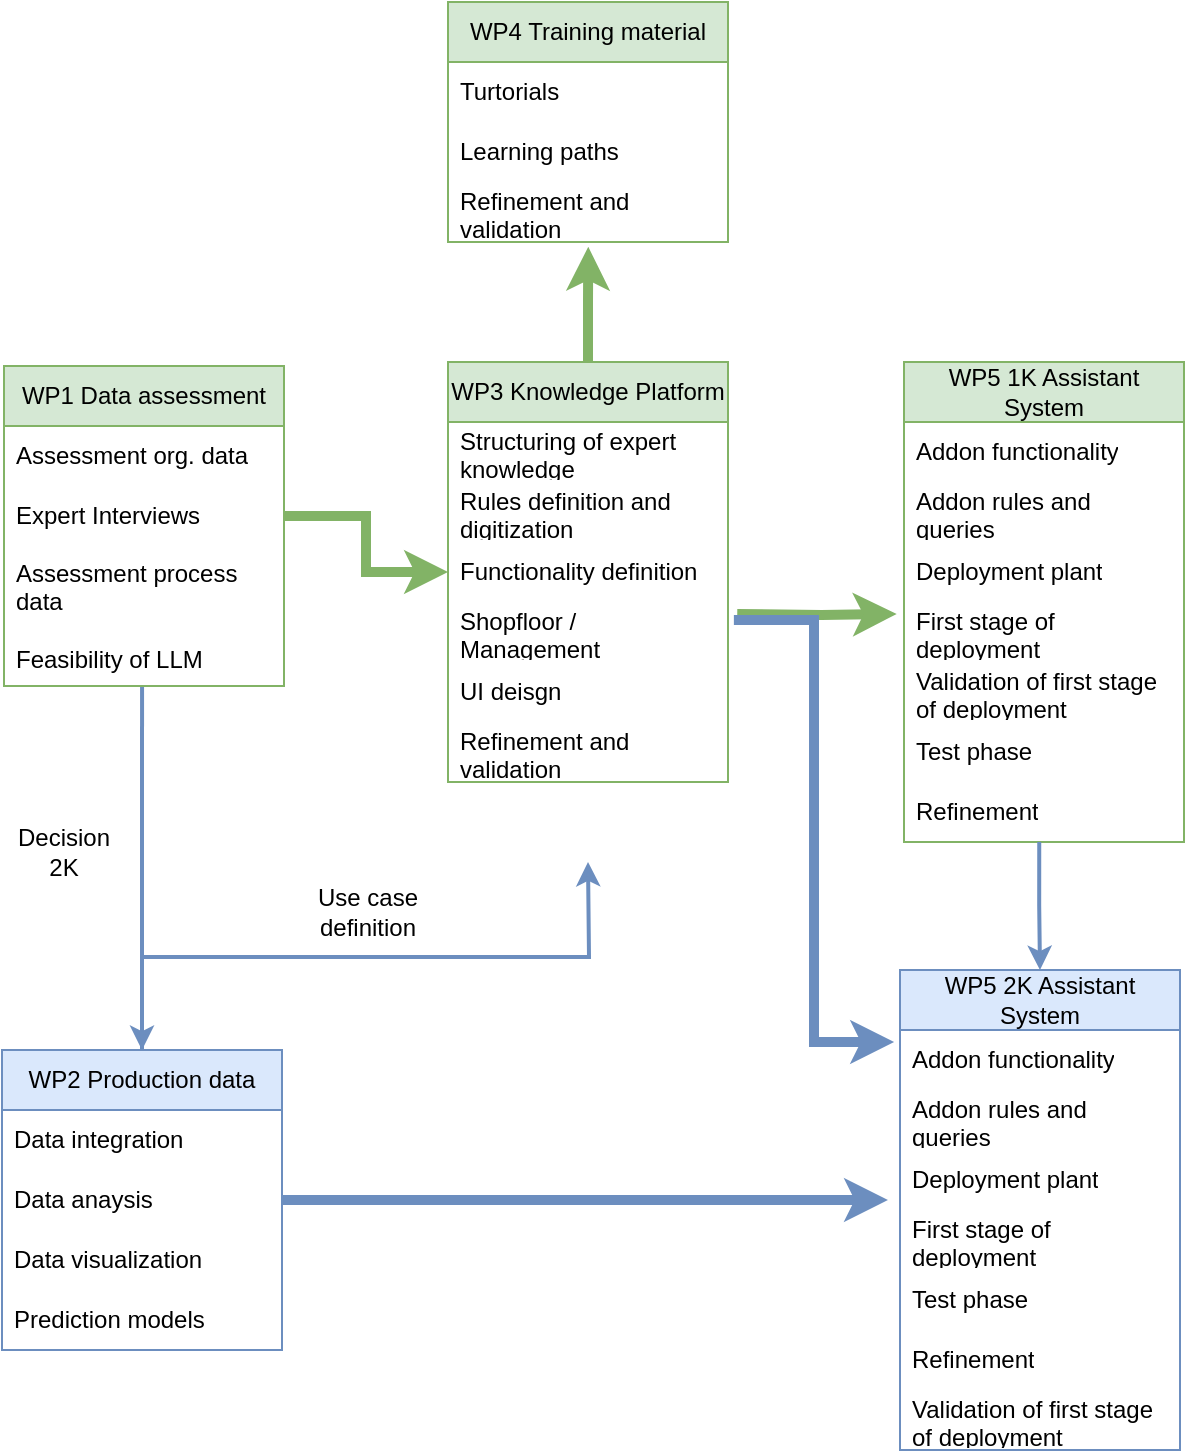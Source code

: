 <mxfile version="21.6.5" type="github">
  <diagram name="Seite-1" id="NLviwZArhk9H0bMJ9Qby">
    <mxGraphModel dx="1348" dy="749" grid="1" gridSize="10" guides="1" tooltips="1" connect="1" arrows="1" fold="1" page="1" pageScale="1" pageWidth="1169" pageHeight="827" math="0" shadow="0">
      <root>
        <mxCell id="0" />
        <mxCell id="1" parent="0" />
        <mxCell id="QSvsyt5XVw0lKaXECwNc-2" value="WP1 Data assessment" style="swimlane;fontStyle=0;childLayout=stackLayout;horizontal=1;startSize=30;horizontalStack=0;resizeParent=1;resizeParentMax=0;resizeLast=0;collapsible=1;marginBottom=0;whiteSpace=wrap;html=1;fillColor=#d5e8d4;strokeColor=#82b366;" parent="1" vertex="1">
          <mxGeometry x="138" y="232" width="140" height="160" as="geometry" />
        </mxCell>
        <mxCell id="QSvsyt5XVw0lKaXECwNc-3" value="Assessment org. data" style="text;strokeColor=none;fillColor=none;align=left;verticalAlign=middle;spacingLeft=4;spacingRight=4;overflow=hidden;points=[[0,0.5],[1,0.5]];portConstraint=eastwest;rotatable=0;whiteSpace=wrap;html=1;" parent="QSvsyt5XVw0lKaXECwNc-2" vertex="1">
          <mxGeometry y="30" width="140" height="30" as="geometry" />
        </mxCell>
        <mxCell id="QSvsyt5XVw0lKaXECwNc-4" value="Expert Interviews" style="text;strokeColor=none;fillColor=none;align=left;verticalAlign=middle;spacingLeft=4;spacingRight=4;overflow=hidden;points=[[0,0.5],[1,0.5]];portConstraint=eastwest;rotatable=0;whiteSpace=wrap;html=1;" parent="QSvsyt5XVw0lKaXECwNc-2" vertex="1">
          <mxGeometry y="60" width="140" height="30" as="geometry" />
        </mxCell>
        <mxCell id="QSvsyt5XVw0lKaXECwNc-5" value="Assessment process data&lt;br&gt;&lt;br&gt;Feasibility of LLM" style="text;strokeColor=none;fillColor=none;align=left;verticalAlign=middle;spacingLeft=4;spacingRight=4;overflow=hidden;points=[[0,0.5],[1,0.5]];portConstraint=eastwest;rotatable=0;whiteSpace=wrap;html=1;" parent="QSvsyt5XVw0lKaXECwNc-2" vertex="1">
          <mxGeometry y="90" width="140" height="70" as="geometry" />
        </mxCell>
        <mxCell id="QSvsyt5XVw0lKaXECwNc-8" value="WP2 Production data" style="swimlane;fontStyle=0;childLayout=stackLayout;horizontal=1;startSize=30;horizontalStack=0;resizeParent=1;resizeParentMax=0;resizeLast=0;collapsible=1;marginBottom=0;whiteSpace=wrap;html=1;fillColor=#dae8fc;strokeColor=#6c8ebf;" parent="1" vertex="1">
          <mxGeometry x="137" y="574" width="140" height="150" as="geometry" />
        </mxCell>
        <mxCell id="QSvsyt5XVw0lKaXECwNc-9" value="Data integration" style="text;strokeColor=none;fillColor=none;align=left;verticalAlign=middle;spacingLeft=4;spacingRight=4;overflow=hidden;points=[[0,0.5],[1,0.5]];portConstraint=eastwest;rotatable=0;whiteSpace=wrap;html=1;" parent="QSvsyt5XVw0lKaXECwNc-8" vertex="1">
          <mxGeometry y="30" width="140" height="30" as="geometry" />
        </mxCell>
        <mxCell id="QSvsyt5XVw0lKaXECwNc-10" value="Data anaysis" style="text;strokeColor=none;fillColor=none;align=left;verticalAlign=middle;spacingLeft=4;spacingRight=4;overflow=hidden;points=[[0,0.5],[1,0.5]];portConstraint=eastwest;rotatable=0;whiteSpace=wrap;html=1;" parent="QSvsyt5XVw0lKaXECwNc-8" vertex="1">
          <mxGeometry y="60" width="140" height="30" as="geometry" />
        </mxCell>
        <mxCell id="QSvsyt5XVw0lKaXECwNc-11" value="Data visualization" style="text;strokeColor=none;fillColor=none;align=left;verticalAlign=middle;spacingLeft=4;spacingRight=4;overflow=hidden;points=[[0,0.5],[1,0.5]];portConstraint=eastwest;rotatable=0;whiteSpace=wrap;html=1;" parent="QSvsyt5XVw0lKaXECwNc-8" vertex="1">
          <mxGeometry y="90" width="140" height="30" as="geometry" />
        </mxCell>
        <mxCell id="QSvsyt5XVw0lKaXECwNc-39" value="Prediction models" style="text;strokeColor=none;fillColor=none;align=left;verticalAlign=middle;spacingLeft=4;spacingRight=4;overflow=hidden;points=[[0,0.5],[1,0.5]];portConstraint=eastwest;rotatable=0;whiteSpace=wrap;html=1;" parent="QSvsyt5XVw0lKaXECwNc-8" vertex="1">
          <mxGeometry y="120" width="140" height="30" as="geometry" />
        </mxCell>
        <mxCell id="QSvsyt5XVw0lKaXECwNc-12" value="WP4 Training material" style="swimlane;fontStyle=0;childLayout=stackLayout;horizontal=1;startSize=30;horizontalStack=0;resizeParent=1;resizeParentMax=0;resizeLast=0;collapsible=1;marginBottom=0;whiteSpace=wrap;html=1;fillColor=#d5e8d4;strokeColor=#82b366;" parent="1" vertex="1">
          <mxGeometry x="360" y="50" width="140" height="120" as="geometry" />
        </mxCell>
        <mxCell id="QSvsyt5XVw0lKaXECwNc-13" value="Turtorials" style="text;strokeColor=none;fillColor=none;align=left;verticalAlign=middle;spacingLeft=4;spacingRight=4;overflow=hidden;points=[[0,0.5],[1,0.5]];portConstraint=eastwest;rotatable=0;whiteSpace=wrap;html=1;" parent="QSvsyt5XVw0lKaXECwNc-12" vertex="1">
          <mxGeometry y="30" width="140" height="30" as="geometry" />
        </mxCell>
        <mxCell id="QSvsyt5XVw0lKaXECwNc-14" value="Learning paths" style="text;strokeColor=none;fillColor=none;align=left;verticalAlign=middle;spacingLeft=4;spacingRight=4;overflow=hidden;points=[[0,0.5],[1,0.5]];portConstraint=eastwest;rotatable=0;whiteSpace=wrap;html=1;" parent="QSvsyt5XVw0lKaXECwNc-12" vertex="1">
          <mxGeometry y="60" width="140" height="30" as="geometry" />
        </mxCell>
        <mxCell id="QSvsyt5XVw0lKaXECwNc-18" value="Refinement and validation" style="text;strokeColor=none;fillColor=none;align=left;verticalAlign=middle;spacingLeft=4;spacingRight=4;overflow=hidden;points=[[0,0.5],[1,0.5]];portConstraint=eastwest;rotatable=0;whiteSpace=wrap;html=1;" parent="QSvsyt5XVw0lKaXECwNc-12" vertex="1">
          <mxGeometry y="90" width="140" height="30" as="geometry" />
        </mxCell>
        <mxCell id="QSvsyt5XVw0lKaXECwNc-19" value="WP3 Knowledge Platform" style="swimlane;fontStyle=0;childLayout=stackLayout;horizontal=1;startSize=30;horizontalStack=0;resizeParent=1;resizeParentMax=0;resizeLast=0;collapsible=1;marginBottom=0;whiteSpace=wrap;html=1;fillColor=#d5e8d4;strokeColor=#82b366;" parent="1" vertex="1">
          <mxGeometry x="360" y="230" width="140" height="210" as="geometry" />
        </mxCell>
        <mxCell id="QSvsyt5XVw0lKaXECwNc-20" value="Structuring of expert knowledge" style="text;strokeColor=none;fillColor=none;align=left;verticalAlign=middle;spacingLeft=4;spacingRight=4;overflow=hidden;points=[[0,0.5],[1,0.5]];portConstraint=eastwest;rotatable=0;whiteSpace=wrap;html=1;" parent="QSvsyt5XVw0lKaXECwNc-19" vertex="1">
          <mxGeometry y="30" width="140" height="30" as="geometry" />
        </mxCell>
        <mxCell id="QSvsyt5XVw0lKaXECwNc-21" value="Rules definition and digitization" style="text;strokeColor=none;fillColor=none;align=left;verticalAlign=middle;spacingLeft=4;spacingRight=4;overflow=hidden;points=[[0,0.5],[1,0.5]];portConstraint=eastwest;rotatable=0;whiteSpace=wrap;html=1;" parent="QSvsyt5XVw0lKaXECwNc-19" vertex="1">
          <mxGeometry y="60" width="140" height="30" as="geometry" />
        </mxCell>
        <mxCell id="QSvsyt5XVw0lKaXECwNc-22" value="Functionality definition" style="text;strokeColor=none;fillColor=none;align=left;verticalAlign=middle;spacingLeft=4;spacingRight=4;overflow=hidden;points=[[0,0.5],[1,0.5]];portConstraint=eastwest;rotatable=0;whiteSpace=wrap;html=1;" parent="QSvsyt5XVw0lKaXECwNc-19" vertex="1">
          <mxGeometry y="90" width="140" height="30" as="geometry" />
        </mxCell>
        <mxCell id="QSvsyt5XVw0lKaXECwNc-28" value="Shopfloor / Management" style="text;strokeColor=none;fillColor=none;align=left;verticalAlign=middle;spacingLeft=4;spacingRight=4;overflow=hidden;points=[[0,0.5],[1,0.5]];portConstraint=eastwest;rotatable=0;whiteSpace=wrap;html=1;" parent="QSvsyt5XVw0lKaXECwNc-19" vertex="1">
          <mxGeometry y="120" width="140" height="30" as="geometry" />
        </mxCell>
        <mxCell id="QSvsyt5XVw0lKaXECwNc-24" value="UI deisgn" style="text;strokeColor=none;fillColor=none;align=left;verticalAlign=middle;spacingLeft=4;spacingRight=4;overflow=hidden;points=[[0,0.5],[1,0.5]];portConstraint=eastwest;rotatable=0;whiteSpace=wrap;html=1;" parent="QSvsyt5XVw0lKaXECwNc-19" vertex="1">
          <mxGeometry y="150" width="140" height="30" as="geometry" />
        </mxCell>
        <mxCell id="QSvsyt5XVw0lKaXECwNc-25" value="Refinement and validation" style="text;strokeColor=none;fillColor=none;align=left;verticalAlign=middle;spacingLeft=4;spacingRight=4;overflow=hidden;points=[[0,0.5],[1,0.5]];portConstraint=eastwest;rotatable=0;whiteSpace=wrap;html=1;" parent="QSvsyt5XVw0lKaXECwNc-19" vertex="1">
          <mxGeometry y="180" width="140" height="30" as="geometry" />
        </mxCell>
        <mxCell id="QSvsyt5XVw0lKaXECwNc-29" value="WP5 1K Assistant System" style="swimlane;fontStyle=0;childLayout=stackLayout;horizontal=1;startSize=30;horizontalStack=0;resizeParent=1;resizeParentMax=0;resizeLast=0;collapsible=1;marginBottom=0;whiteSpace=wrap;html=1;fillColor=#d5e8d4;strokeColor=#82b366;" parent="1" vertex="1">
          <mxGeometry x="588" y="230" width="140" height="240" as="geometry" />
        </mxCell>
        <mxCell id="QSvsyt5XVw0lKaXECwNc-30" value="Addon functionality" style="text;strokeColor=none;fillColor=none;align=left;verticalAlign=middle;spacingLeft=4;spacingRight=4;overflow=hidden;points=[[0,0.5],[1,0.5]];portConstraint=eastwest;rotatable=0;whiteSpace=wrap;html=1;" parent="QSvsyt5XVw0lKaXECwNc-29" vertex="1">
          <mxGeometry y="30" width="140" height="30" as="geometry" />
        </mxCell>
        <mxCell id="QSvsyt5XVw0lKaXECwNc-31" value="Addon rules and queries" style="text;strokeColor=none;fillColor=none;align=left;verticalAlign=middle;spacingLeft=4;spacingRight=4;overflow=hidden;points=[[0,0.5],[1,0.5]];portConstraint=eastwest;rotatable=0;whiteSpace=wrap;html=1;" parent="QSvsyt5XVw0lKaXECwNc-29" vertex="1">
          <mxGeometry y="60" width="140" height="30" as="geometry" />
        </mxCell>
        <mxCell id="QSvsyt5XVw0lKaXECwNc-32" value="Deployment plant" style="text;strokeColor=none;fillColor=none;align=left;verticalAlign=middle;spacingLeft=4;spacingRight=4;overflow=hidden;points=[[0,0.5],[1,0.5]];portConstraint=eastwest;rotatable=0;whiteSpace=wrap;html=1;" parent="QSvsyt5XVw0lKaXECwNc-29" vertex="1">
          <mxGeometry y="90" width="140" height="30" as="geometry" />
        </mxCell>
        <mxCell id="QSvsyt5XVw0lKaXECwNc-33" value="First stage of deployment" style="text;strokeColor=none;fillColor=none;align=left;verticalAlign=middle;spacingLeft=4;spacingRight=4;overflow=hidden;points=[[0,0.5],[1,0.5]];portConstraint=eastwest;rotatable=0;whiteSpace=wrap;html=1;" parent="QSvsyt5XVw0lKaXECwNc-29" vertex="1">
          <mxGeometry y="120" width="140" height="30" as="geometry" />
        </mxCell>
        <mxCell id="QSvsyt5XVw0lKaXECwNc-36" value="Validation of first stage of deployment" style="text;strokeColor=none;fillColor=none;align=left;verticalAlign=middle;spacingLeft=4;spacingRight=4;overflow=hidden;points=[[0,0.5],[1,0.5]];portConstraint=eastwest;rotatable=0;whiteSpace=wrap;html=1;" parent="QSvsyt5XVw0lKaXECwNc-29" vertex="1">
          <mxGeometry y="150" width="140" height="30" as="geometry" />
        </mxCell>
        <mxCell id="QSvsyt5XVw0lKaXECwNc-34" value="Test phase" style="text;strokeColor=none;fillColor=none;align=left;verticalAlign=middle;spacingLeft=4;spacingRight=4;overflow=hidden;points=[[0,0.5],[1,0.5]];portConstraint=eastwest;rotatable=0;whiteSpace=wrap;html=1;" parent="QSvsyt5XVw0lKaXECwNc-29" vertex="1">
          <mxGeometry y="180" width="140" height="30" as="geometry" />
        </mxCell>
        <mxCell id="QSvsyt5XVw0lKaXECwNc-35" value="Refinement" style="text;strokeColor=none;fillColor=none;align=left;verticalAlign=middle;spacingLeft=4;spacingRight=4;overflow=hidden;points=[[0,0.5],[1,0.5]];portConstraint=eastwest;rotatable=0;whiteSpace=wrap;html=1;" parent="QSvsyt5XVw0lKaXECwNc-29" vertex="1">
          <mxGeometry y="210" width="140" height="30" as="geometry" />
        </mxCell>
        <mxCell id="QSvsyt5XVw0lKaXECwNc-41" value="" style="edgeStyle=orthogonalEdgeStyle;rounded=0;orthogonalLoop=1;jettySize=auto;html=1;fillColor=#d5e8d4;strokeColor=#82b366;strokeWidth=5;entryX=-0.026;entryY=0.2;entryDx=0;entryDy=0;entryPerimeter=0;exitX=1.033;exitY=0.2;exitDx=0;exitDy=0;exitPerimeter=0;" parent="1" target="QSvsyt5XVw0lKaXECwNc-33" edge="1">
          <mxGeometry relative="1" as="geometry">
            <mxPoint x="504.62" y="356" as="sourcePoint" />
            <mxPoint x="360" y="360" as="targetPoint" />
          </mxGeometry>
        </mxCell>
        <mxCell id="QSvsyt5XVw0lKaXECwNc-44" value="WP5 2K Assistant System" style="swimlane;fontStyle=0;childLayout=stackLayout;horizontal=1;startSize=30;horizontalStack=0;resizeParent=1;resizeParentMax=0;resizeLast=0;collapsible=1;marginBottom=0;whiteSpace=wrap;html=1;fillColor=#dae8fc;strokeColor=#6c8ebf;" parent="1" vertex="1">
          <mxGeometry x="586" y="534" width="140" height="240" as="geometry" />
        </mxCell>
        <mxCell id="QSvsyt5XVw0lKaXECwNc-45" value="Addon functionality" style="text;strokeColor=none;fillColor=none;align=left;verticalAlign=middle;spacingLeft=4;spacingRight=4;overflow=hidden;points=[[0,0.5],[1,0.5]];portConstraint=eastwest;rotatable=0;whiteSpace=wrap;html=1;" parent="QSvsyt5XVw0lKaXECwNc-44" vertex="1">
          <mxGeometry y="30" width="140" height="30" as="geometry" />
        </mxCell>
        <mxCell id="QSvsyt5XVw0lKaXECwNc-46" value="Addon rules and queries" style="text;strokeColor=none;fillColor=none;align=left;verticalAlign=middle;spacingLeft=4;spacingRight=4;overflow=hidden;points=[[0,0.5],[1,0.5]];portConstraint=eastwest;rotatable=0;whiteSpace=wrap;html=1;" parent="QSvsyt5XVw0lKaXECwNc-44" vertex="1">
          <mxGeometry y="60" width="140" height="30" as="geometry" />
        </mxCell>
        <mxCell id="QSvsyt5XVw0lKaXECwNc-47" value="Deployment plant" style="text;strokeColor=none;fillColor=none;align=left;verticalAlign=middle;spacingLeft=4;spacingRight=4;overflow=hidden;points=[[0,0.5],[1,0.5]];portConstraint=eastwest;rotatable=0;whiteSpace=wrap;html=1;" parent="QSvsyt5XVw0lKaXECwNc-44" vertex="1">
          <mxGeometry y="90" width="140" height="30" as="geometry" />
        </mxCell>
        <mxCell id="QSvsyt5XVw0lKaXECwNc-48" value="First stage of deployment" style="text;strokeColor=none;fillColor=none;align=left;verticalAlign=middle;spacingLeft=4;spacingRight=4;overflow=hidden;points=[[0,0.5],[1,0.5]];portConstraint=eastwest;rotatable=0;whiteSpace=wrap;html=1;" parent="QSvsyt5XVw0lKaXECwNc-44" vertex="1">
          <mxGeometry y="120" width="140" height="30" as="geometry" />
        </mxCell>
        <mxCell id="QSvsyt5XVw0lKaXECwNc-49" value="Test phase" style="text;strokeColor=none;fillColor=none;align=left;verticalAlign=middle;spacingLeft=4;spacingRight=4;overflow=hidden;points=[[0,0.5],[1,0.5]];portConstraint=eastwest;rotatable=0;whiteSpace=wrap;html=1;" parent="QSvsyt5XVw0lKaXECwNc-44" vertex="1">
          <mxGeometry y="150" width="140" height="30" as="geometry" />
        </mxCell>
        <mxCell id="QSvsyt5XVw0lKaXECwNc-50" value="Refinement" style="text;strokeColor=none;fillColor=none;align=left;verticalAlign=middle;spacingLeft=4;spacingRight=4;overflow=hidden;points=[[0,0.5],[1,0.5]];portConstraint=eastwest;rotatable=0;whiteSpace=wrap;html=1;" parent="QSvsyt5XVw0lKaXECwNc-44" vertex="1">
          <mxGeometry y="180" width="140" height="30" as="geometry" />
        </mxCell>
        <mxCell id="QSvsyt5XVw0lKaXECwNc-51" value="Validation of first stage of deployment" style="text;strokeColor=none;fillColor=none;align=left;verticalAlign=middle;spacingLeft=4;spacingRight=4;overflow=hidden;points=[[0,0.5],[1,0.5]];portConstraint=eastwest;rotatable=0;whiteSpace=wrap;html=1;" parent="QSvsyt5XVw0lKaXECwNc-44" vertex="1">
          <mxGeometry y="210" width="140" height="30" as="geometry" />
        </mxCell>
        <mxCell id="QSvsyt5XVw0lKaXECwNc-53" value="" style="edgeStyle=orthogonalEdgeStyle;rounded=0;orthogonalLoop=1;jettySize=auto;html=1;fillColor=#dae8fc;strokeColor=#6c8ebf;strokeWidth=2;exitX=0.5;exitY=0;exitDx=0;exitDy=0;" parent="1" source="QSvsyt5XVw0lKaXECwNc-8" edge="1">
          <mxGeometry relative="1" as="geometry">
            <mxPoint x="291" y="357" as="sourcePoint" />
            <mxPoint x="430" y="480" as="targetPoint" />
          </mxGeometry>
        </mxCell>
        <mxCell id="QSvsyt5XVw0lKaXECwNc-55" value="" style="edgeStyle=orthogonalEdgeStyle;rounded=0;orthogonalLoop=1;jettySize=auto;html=1;fillColor=#dae8fc;strokeColor=#6c8ebf;strokeWidth=2;entryX=0.5;entryY=0;entryDx=0;entryDy=0;exitX=0.483;exitY=1;exitDx=0;exitDy=0;exitPerimeter=0;" parent="1" source="QSvsyt5XVw0lKaXECwNc-35" target="QSvsyt5XVw0lKaXECwNc-44" edge="1">
          <mxGeometry relative="1" as="geometry">
            <mxPoint x="660" y="480" as="sourcePoint" />
            <mxPoint x="368" y="357" as="targetPoint" />
          </mxGeometry>
        </mxCell>
        <mxCell id="QSvsyt5XVw0lKaXECwNc-56" value="" style="edgeStyle=orthogonalEdgeStyle;rounded=0;orthogonalLoop=1;jettySize=auto;html=1;fillColor=#dae8fc;strokeColor=#6c8ebf;strokeWidth=5;exitX=1;exitY=0.5;exitDx=0;exitDy=0;entryX=-0.043;entryY=0.833;entryDx=0;entryDy=0;entryPerimeter=0;" parent="1" source="QSvsyt5XVw0lKaXECwNc-10" target="QSvsyt5XVw0lKaXECwNc-47" edge="1">
          <mxGeometry relative="1" as="geometry">
            <mxPoint x="666" y="480" as="sourcePoint" />
            <mxPoint x="590" y="650" as="targetPoint" />
          </mxGeometry>
        </mxCell>
        <mxCell id="QSvsyt5XVw0lKaXECwNc-57" value="" style="edgeStyle=orthogonalEdgeStyle;rounded=0;orthogonalLoop=1;jettySize=auto;html=1;fillColor=#d5e8d4;strokeColor=#82b366;strokeWidth=5;entryX=0.501;entryY=1.08;entryDx=0;entryDy=0;entryPerimeter=0;exitX=0.5;exitY=0;exitDx=0;exitDy=0;" parent="1" source="QSvsyt5XVw0lKaXECwNc-19" target="QSvsyt5XVw0lKaXECwNc-18" edge="1">
          <mxGeometry relative="1" as="geometry">
            <mxPoint x="291" y="357" as="sourcePoint" />
            <mxPoint x="368" y="357" as="targetPoint" />
            <Array as="points">
              <mxPoint x="430" y="200" />
              <mxPoint x="430" y="200" />
            </Array>
          </mxGeometry>
        </mxCell>
        <mxCell id="QSvsyt5XVw0lKaXECwNc-58" value="Use case definition" style="text;html=1;strokeColor=none;fillColor=none;align=center;verticalAlign=middle;whiteSpace=wrap;rounded=0;" parent="1" vertex="1">
          <mxGeometry x="290" y="490" width="60" height="30" as="geometry" />
        </mxCell>
        <mxCell id="QSvsyt5XVw0lKaXECwNc-59" value="" style="edgeStyle=orthogonalEdgeStyle;rounded=0;orthogonalLoop=1;jettySize=auto;html=1;fillColor=#dae8fc;strokeColor=#6c8ebf;strokeWidth=2;entryX=0.5;entryY=0;entryDx=0;entryDy=0;exitX=0.493;exitY=1.007;exitDx=0;exitDy=0;exitPerimeter=0;" parent="1" source="QSvsyt5XVw0lKaXECwNc-5" target="QSvsyt5XVw0lKaXECwNc-8" edge="1">
          <mxGeometry relative="1" as="geometry">
            <mxPoint x="180" y="480" as="sourcePoint" />
            <mxPoint x="257" y="480" as="targetPoint" />
          </mxGeometry>
        </mxCell>
        <mxCell id="QSvsyt5XVw0lKaXECwNc-61" value="Decision&lt;br&gt;2K" style="text;html=1;strokeColor=none;fillColor=none;align=center;verticalAlign=middle;whiteSpace=wrap;rounded=0;" parent="1" vertex="1">
          <mxGeometry x="138" y="460" width="60" height="30" as="geometry" />
        </mxCell>
        <mxCell id="rrG2daotFaBDG56lW-uM-1" value="" style="edgeStyle=orthogonalEdgeStyle;rounded=0;orthogonalLoop=1;jettySize=auto;html=1;fillColor=#dae8fc;strokeColor=#6c8ebf;strokeWidth=5;exitX=1.021;exitY=0.3;exitDx=0;exitDy=0;entryX=-0.021;entryY=0.2;entryDx=0;entryDy=0;entryPerimeter=0;exitPerimeter=0;" parent="1" source="QSvsyt5XVw0lKaXECwNc-28" target="QSvsyt5XVw0lKaXECwNc-45" edge="1">
          <mxGeometry relative="1" as="geometry">
            <mxPoint x="287" y="659" as="sourcePoint" />
            <mxPoint x="590" y="659" as="targetPoint" />
          </mxGeometry>
        </mxCell>
        <mxCell id="VPfm2qZbTsnXouOpIg9V-2" value="" style="edgeStyle=orthogonalEdgeStyle;rounded=0;orthogonalLoop=1;jettySize=auto;html=1;fillColor=#d5e8d4;strokeColor=#82b366;strokeWidth=5;" edge="1" parent="1" source="QSvsyt5XVw0lKaXECwNc-4" target="QSvsyt5XVw0lKaXECwNc-22">
          <mxGeometry relative="1" as="geometry" />
        </mxCell>
      </root>
    </mxGraphModel>
  </diagram>
</mxfile>

